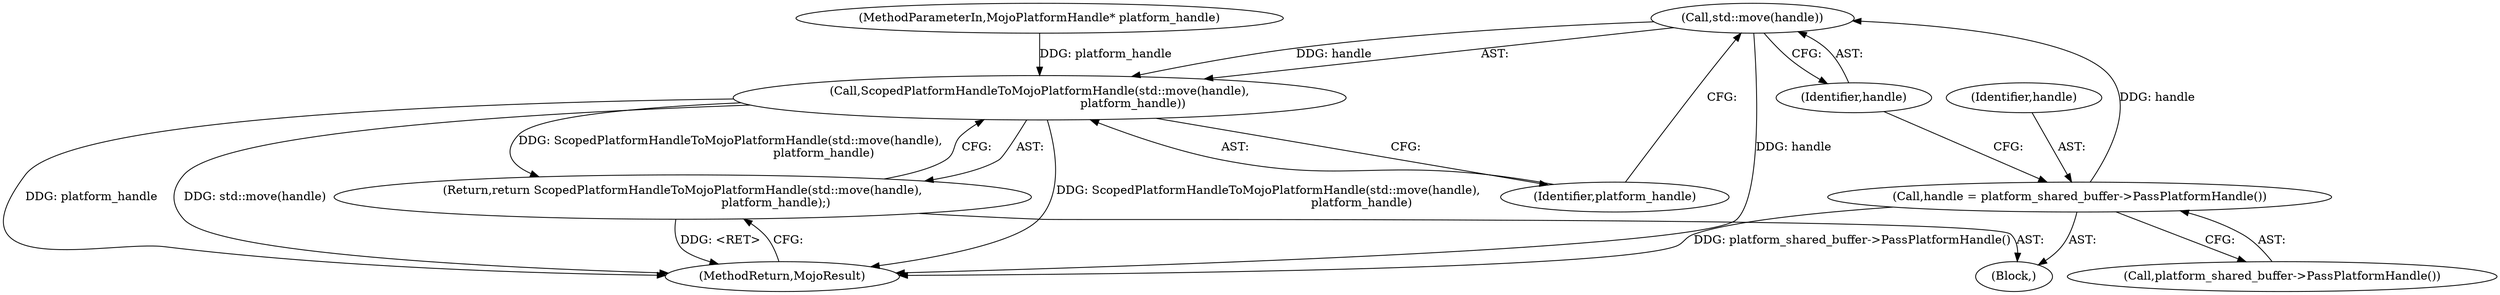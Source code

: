 digraph "0_Chrome_673ce95d481ea9368c4d4d43ac756ba1d6d9e608_31@API" {
"1000184" [label="(Call,std::move(handle))"];
"1000179" [label="(Call,handle = platform_shared_buffer->PassPlatformHandle())"];
"1000183" [label="(Call,ScopedPlatformHandleToMojoPlatformHandle(std::move(handle),\n                                                  platform_handle))"];
"1000182" [label="(Return,return ScopedPlatformHandleToMojoPlatformHandle(std::move(handle),\n                                                  platform_handle);)"];
"1000183" [label="(Call,ScopedPlatformHandleToMojoPlatformHandle(std::move(handle),\n                                                  platform_handle))"];
"1000182" [label="(Return,return ScopedPlatformHandleToMojoPlatformHandle(std::move(handle),\n                                                  platform_handle);)"];
"1000106" [label="(Block,)"];
"1000102" [label="(MethodParameterIn,MojoPlatformHandle* platform_handle)"];
"1000185" [label="(Identifier,handle)"];
"1000180" [label="(Identifier,handle)"];
"1000181" [label="(Call,platform_shared_buffer->PassPlatformHandle())"];
"1000186" [label="(Identifier,platform_handle)"];
"1000187" [label="(MethodReturn,MojoResult)"];
"1000179" [label="(Call,handle = platform_shared_buffer->PassPlatformHandle())"];
"1000184" [label="(Call,std::move(handle))"];
"1000184" -> "1000183"  [label="AST: "];
"1000184" -> "1000185"  [label="CFG: "];
"1000185" -> "1000184"  [label="AST: "];
"1000186" -> "1000184"  [label="CFG: "];
"1000184" -> "1000187"  [label="DDG: handle"];
"1000184" -> "1000183"  [label="DDG: handle"];
"1000179" -> "1000184"  [label="DDG: handle"];
"1000179" -> "1000106"  [label="AST: "];
"1000179" -> "1000181"  [label="CFG: "];
"1000180" -> "1000179"  [label="AST: "];
"1000181" -> "1000179"  [label="AST: "];
"1000185" -> "1000179"  [label="CFG: "];
"1000179" -> "1000187"  [label="DDG: platform_shared_buffer->PassPlatformHandle()"];
"1000183" -> "1000182"  [label="AST: "];
"1000183" -> "1000186"  [label="CFG: "];
"1000186" -> "1000183"  [label="AST: "];
"1000182" -> "1000183"  [label="CFG: "];
"1000183" -> "1000187"  [label="DDG: platform_handle"];
"1000183" -> "1000187"  [label="DDG: std::move(handle)"];
"1000183" -> "1000187"  [label="DDG: ScopedPlatformHandleToMojoPlatformHandle(std::move(handle),\n                                                  platform_handle)"];
"1000183" -> "1000182"  [label="DDG: ScopedPlatformHandleToMojoPlatformHandle(std::move(handle),\n                                                  platform_handle)"];
"1000102" -> "1000183"  [label="DDG: platform_handle"];
"1000182" -> "1000106"  [label="AST: "];
"1000187" -> "1000182"  [label="CFG: "];
"1000182" -> "1000187"  [label="DDG: <RET>"];
}
